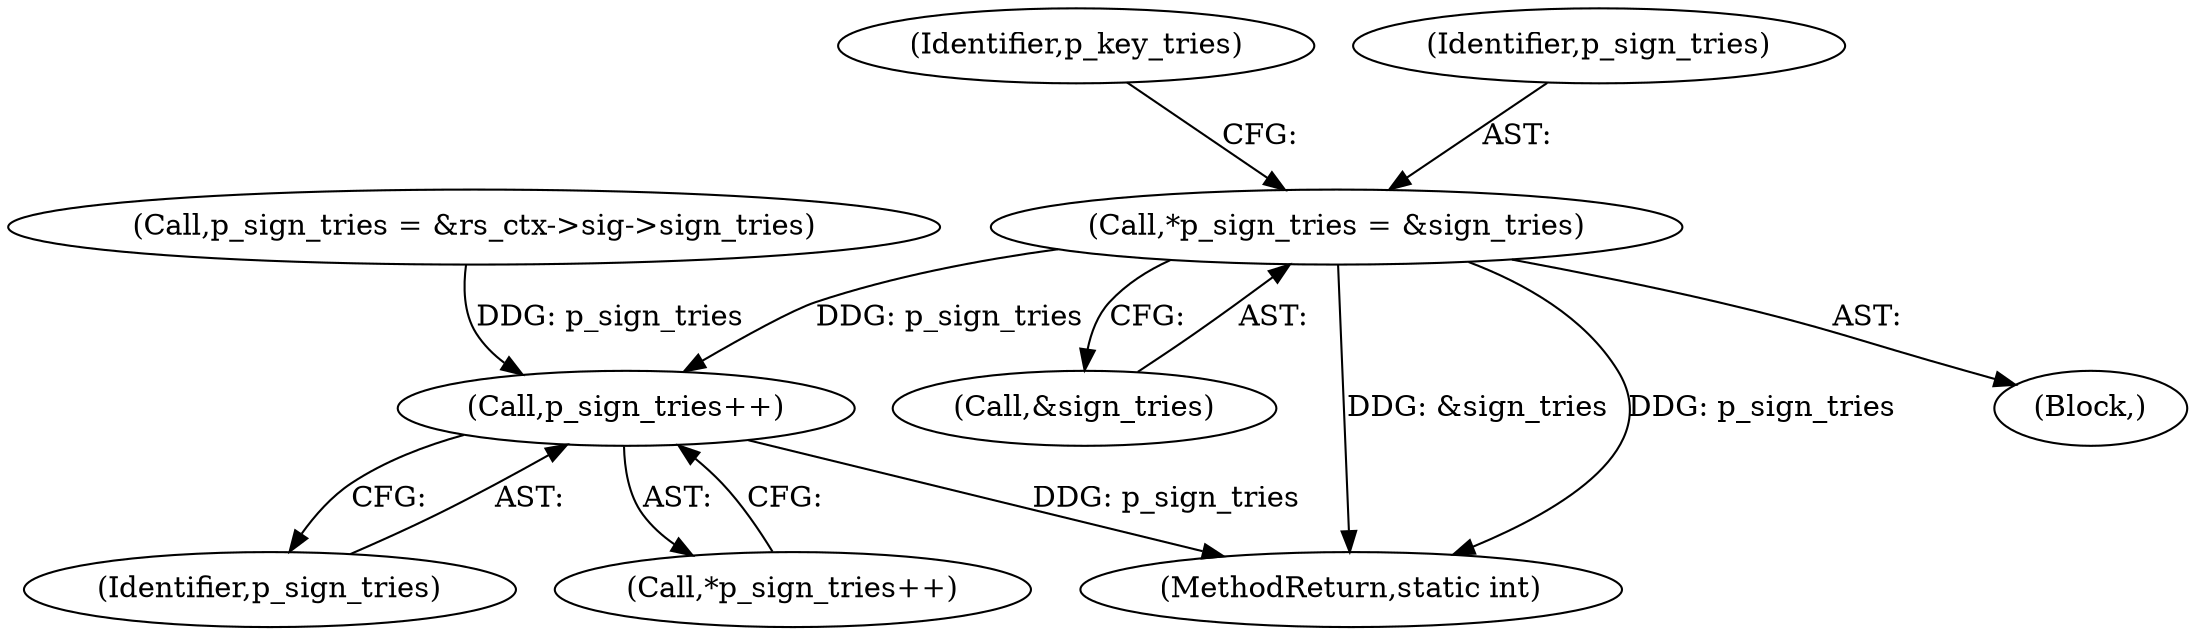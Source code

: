 digraph "0_mbedtls_33f66ba6fd234114aa37f0209dac031bb2870a9b_0@pointer" {
"1000124" [label="(Call,*p_sign_tries = &sign_tries)"];
"1000257" [label="(Call,p_sign_tries++)"];
"1000198" [label="(Call,p_sign_tries = &rs_ctx->sig->sign_tries)"];
"1000130" [label="(Identifier,p_key_tries)"];
"1000126" [label="(Call,&sign_tries)"];
"1000454" [label="(MethodReturn,static int)"];
"1000257" [label="(Call,p_sign_tries++)"];
"1000125" [label="(Identifier,p_sign_tries)"];
"1000258" [label="(Identifier,p_sign_tries)"];
"1000124" [label="(Call,*p_sign_tries = &sign_tries)"];
"1000119" [label="(Block,)"];
"1000256" [label="(Call,*p_sign_tries++)"];
"1000124" -> "1000119"  [label="AST: "];
"1000124" -> "1000126"  [label="CFG: "];
"1000125" -> "1000124"  [label="AST: "];
"1000126" -> "1000124"  [label="AST: "];
"1000130" -> "1000124"  [label="CFG: "];
"1000124" -> "1000454"  [label="DDG: &sign_tries"];
"1000124" -> "1000454"  [label="DDG: p_sign_tries"];
"1000124" -> "1000257"  [label="DDG: p_sign_tries"];
"1000257" -> "1000256"  [label="AST: "];
"1000257" -> "1000258"  [label="CFG: "];
"1000258" -> "1000257"  [label="AST: "];
"1000256" -> "1000257"  [label="CFG: "];
"1000257" -> "1000454"  [label="DDG: p_sign_tries"];
"1000198" -> "1000257"  [label="DDG: p_sign_tries"];
}
